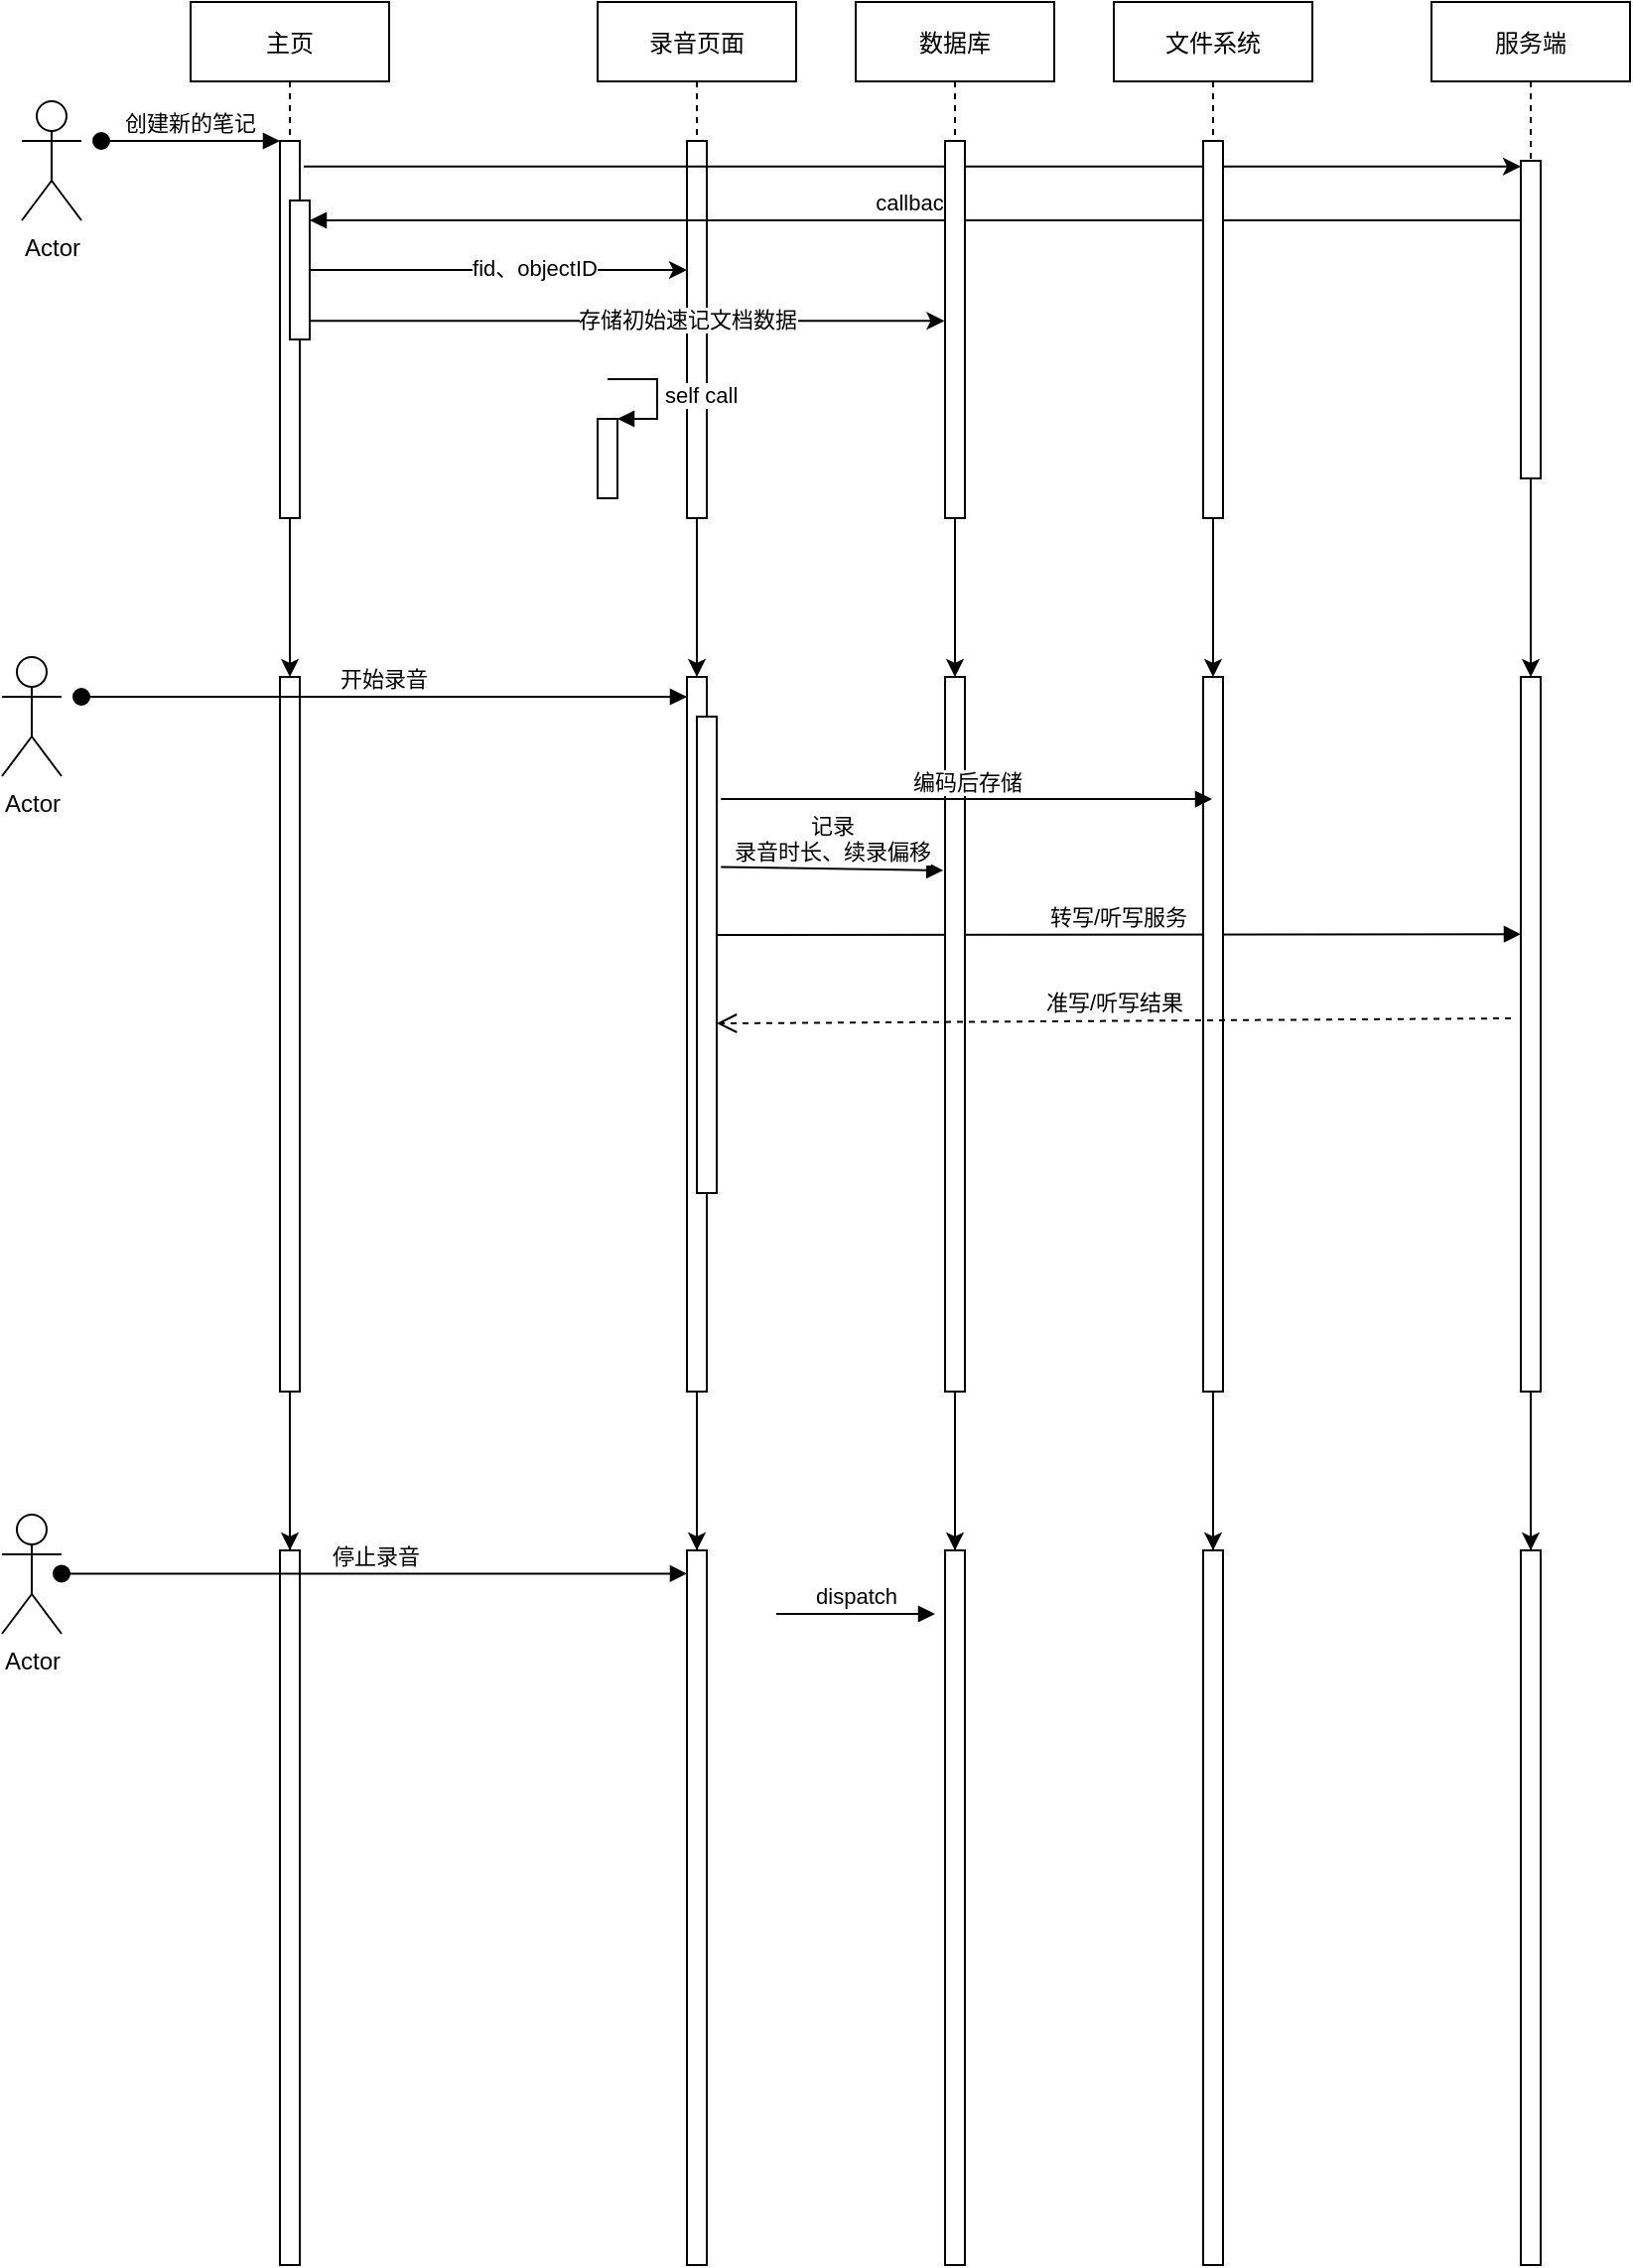 <mxfile version="14.1.1" type="github">
  <diagram id="kgpKYQtTHZ0yAKxKKP6v" name="Page-1">
    <mxGraphModel dx="2035" dy="643" grid="1" gridSize="10" guides="1" tooltips="1" connect="1" arrows="1" fold="1" page="1" pageScale="1" pageWidth="850" pageHeight="1100" math="0" shadow="0">
      <root>
        <mxCell id="0" />
        <mxCell id="1" parent="0" />
        <mxCell id="3nuBFxr9cyL0pnOWT2aG-1" value="录音页面" style="shape=umlLifeline;perimeter=lifelinePerimeter;container=1;collapsible=0;recursiveResize=0;rounded=0;shadow=0;strokeWidth=1;" parent="1" vertex="1">
          <mxGeometry x="120" y="80" width="100" height="890" as="geometry" />
        </mxCell>
        <mxCell id="lska-nqNR5aCgoqL8xmS-30" value="" style="edgeStyle=orthogonalEdgeStyle;rounded=0;orthogonalLoop=1;jettySize=auto;html=1;" edge="1" parent="3nuBFxr9cyL0pnOWT2aG-1" source="3nuBFxr9cyL0pnOWT2aG-2" target="lska-nqNR5aCgoqL8xmS-29">
          <mxGeometry relative="1" as="geometry" />
        </mxCell>
        <mxCell id="3nuBFxr9cyL0pnOWT2aG-2" value="" style="points=[];perimeter=orthogonalPerimeter;rounded=0;shadow=0;strokeWidth=1;" parent="3nuBFxr9cyL0pnOWT2aG-1" vertex="1">
          <mxGeometry x="45" y="70" width="10" height="190" as="geometry" />
        </mxCell>
        <mxCell id="lska-nqNR5aCgoqL8xmS-64" value="" style="edgeStyle=orthogonalEdgeStyle;rounded=0;orthogonalLoop=1;jettySize=auto;html=1;" edge="1" parent="3nuBFxr9cyL0pnOWT2aG-1" source="lska-nqNR5aCgoqL8xmS-29" target="lska-nqNR5aCgoqL8xmS-63">
          <mxGeometry relative="1" as="geometry" />
        </mxCell>
        <mxCell id="lska-nqNR5aCgoqL8xmS-29" value="" style="points=[];perimeter=orthogonalPerimeter;rounded=0;shadow=0;strokeWidth=1;" vertex="1" parent="3nuBFxr9cyL0pnOWT2aG-1">
          <mxGeometry x="45" y="340" width="10" height="360" as="geometry" />
        </mxCell>
        <mxCell id="lska-nqNR5aCgoqL8xmS-37" value="" style="points=[];perimeter=orthogonalPerimeter;rounded=0;shadow=0;strokeWidth=1;" vertex="1" parent="3nuBFxr9cyL0pnOWT2aG-1">
          <mxGeometry x="50" y="360" width="10" height="240" as="geometry" />
        </mxCell>
        <mxCell id="lska-nqNR5aCgoqL8xmS-57" value="转写/听写服务" style="html=1;verticalAlign=bottom;endArrow=block;entryX=0;entryY=0.36;entryDx=0;entryDy=0;entryPerimeter=0;" edge="1" parent="3nuBFxr9cyL0pnOWT2aG-1" target="lska-nqNR5aCgoqL8xmS-35">
          <mxGeometry width="80" relative="1" as="geometry">
            <mxPoint x="60" y="470" as="sourcePoint" />
            <mxPoint x="140" y="470" as="targetPoint" />
          </mxGeometry>
        </mxCell>
        <mxCell id="lska-nqNR5aCgoqL8xmS-63" value="" style="points=[];perimeter=orthogonalPerimeter;rounded=0;shadow=0;strokeWidth=1;" vertex="1" parent="3nuBFxr9cyL0pnOWT2aG-1">
          <mxGeometry x="45" y="780" width="10" height="360" as="geometry" />
        </mxCell>
        <mxCell id="3nuBFxr9cyL0pnOWT2aG-5" value="服务端" style="shape=umlLifeline;perimeter=lifelinePerimeter;container=1;collapsible=0;recursiveResize=0;rounded=0;shadow=0;strokeWidth=1;" parent="1" vertex="1">
          <mxGeometry x="540" y="80" width="100" height="890" as="geometry" />
        </mxCell>
        <mxCell id="lska-nqNR5aCgoqL8xmS-36" value="" style="edgeStyle=orthogonalEdgeStyle;rounded=0;orthogonalLoop=1;jettySize=auto;html=1;" edge="1" parent="3nuBFxr9cyL0pnOWT2aG-5" source="3nuBFxr9cyL0pnOWT2aG-6" target="lska-nqNR5aCgoqL8xmS-35">
          <mxGeometry relative="1" as="geometry" />
        </mxCell>
        <mxCell id="3nuBFxr9cyL0pnOWT2aG-6" value="" style="points=[];perimeter=orthogonalPerimeter;rounded=0;shadow=0;strokeWidth=1;" parent="3nuBFxr9cyL0pnOWT2aG-5" vertex="1">
          <mxGeometry x="45" y="80" width="10" height="160" as="geometry" />
        </mxCell>
        <mxCell id="lska-nqNR5aCgoqL8xmS-70" value="" style="edgeStyle=orthogonalEdgeStyle;rounded=0;orthogonalLoop=1;jettySize=auto;html=1;" edge="1" parent="3nuBFxr9cyL0pnOWT2aG-5" source="lska-nqNR5aCgoqL8xmS-35" target="lska-nqNR5aCgoqL8xmS-69">
          <mxGeometry relative="1" as="geometry" />
        </mxCell>
        <mxCell id="lska-nqNR5aCgoqL8xmS-35" value="" style="points=[];perimeter=orthogonalPerimeter;rounded=0;shadow=0;strokeWidth=1;" vertex="1" parent="3nuBFxr9cyL0pnOWT2aG-5">
          <mxGeometry x="45" y="340" width="10" height="360" as="geometry" />
        </mxCell>
        <mxCell id="lska-nqNR5aCgoqL8xmS-69" value="" style="points=[];perimeter=orthogonalPerimeter;rounded=0;shadow=0;strokeWidth=1;" vertex="1" parent="3nuBFxr9cyL0pnOWT2aG-5">
          <mxGeometry x="45" y="780" width="10" height="360" as="geometry" />
        </mxCell>
        <mxCell id="3nuBFxr9cyL0pnOWT2aG-9" value="callback" style="verticalAlign=bottom;endArrow=block;shadow=0;strokeWidth=1;" parent="1" source="3nuBFxr9cyL0pnOWT2aG-6" target="lska-nqNR5aCgoqL8xmS-7" edge="1">
          <mxGeometry relative="1" as="geometry">
            <mxPoint x="240" y="200" as="sourcePoint" />
            <mxPoint x="180" y="200" as="targetPoint" />
            <Array as="points">
              <mxPoint x="280" y="190" />
            </Array>
          </mxGeometry>
        </mxCell>
        <mxCell id="lska-nqNR5aCgoqL8xmS-1" value="主页" style="shape=umlLifeline;perimeter=lifelinePerimeter;container=1;collapsible=0;recursiveResize=0;rounded=0;shadow=0;strokeWidth=1;" vertex="1" parent="1">
          <mxGeometry x="-85" y="80" width="100" height="900" as="geometry" />
        </mxCell>
        <mxCell id="lska-nqNR5aCgoqL8xmS-28" value="" style="edgeStyle=orthogonalEdgeStyle;rounded=0;orthogonalLoop=1;jettySize=auto;html=1;" edge="1" parent="lska-nqNR5aCgoqL8xmS-1" source="lska-nqNR5aCgoqL8xmS-2" target="lska-nqNR5aCgoqL8xmS-27">
          <mxGeometry relative="1" as="geometry" />
        </mxCell>
        <mxCell id="lska-nqNR5aCgoqL8xmS-2" value="" style="points=[];perimeter=orthogonalPerimeter;rounded=0;shadow=0;strokeWidth=1;" vertex="1" parent="lska-nqNR5aCgoqL8xmS-1">
          <mxGeometry x="45" y="70" width="10" height="190" as="geometry" />
        </mxCell>
        <mxCell id="lska-nqNR5aCgoqL8xmS-3" value="创建新的笔记" style="verticalAlign=bottom;startArrow=oval;endArrow=block;startSize=8;shadow=0;strokeWidth=1;" edge="1" parent="lska-nqNR5aCgoqL8xmS-1" target="lska-nqNR5aCgoqL8xmS-2">
          <mxGeometry relative="1" as="geometry">
            <mxPoint x="-45" y="70" as="sourcePoint" />
          </mxGeometry>
        </mxCell>
        <mxCell id="lska-nqNR5aCgoqL8xmS-62" value="" style="edgeStyle=orthogonalEdgeStyle;rounded=0;orthogonalLoop=1;jettySize=auto;html=1;" edge="1" parent="lska-nqNR5aCgoqL8xmS-1" source="lska-nqNR5aCgoqL8xmS-27" target="lska-nqNR5aCgoqL8xmS-61">
          <mxGeometry relative="1" as="geometry" />
        </mxCell>
        <mxCell id="lska-nqNR5aCgoqL8xmS-27" value="" style="points=[];perimeter=orthogonalPerimeter;rounded=0;shadow=0;strokeWidth=1;" vertex="1" parent="lska-nqNR5aCgoqL8xmS-1">
          <mxGeometry x="45" y="340" width="10" height="360" as="geometry" />
        </mxCell>
        <mxCell id="lska-nqNR5aCgoqL8xmS-61" value="" style="points=[];perimeter=orthogonalPerimeter;rounded=0;shadow=0;strokeWidth=1;" vertex="1" parent="lska-nqNR5aCgoqL8xmS-1">
          <mxGeometry x="45" y="780" width="10" height="360" as="geometry" />
        </mxCell>
        <mxCell id="lska-nqNR5aCgoqL8xmS-6" value="" style="endArrow=classic;html=1;exitX=1.2;exitY=0.068;exitDx=0;exitDy=0;exitPerimeter=0;" edge="1" parent="1" source="lska-nqNR5aCgoqL8xmS-2" target="3nuBFxr9cyL0pnOWT2aG-6">
          <mxGeometry width="50" height="50" relative="1" as="geometry">
            <mxPoint x="230" y="280" as="sourcePoint" />
            <mxPoint x="280" y="230" as="targetPoint" />
          </mxGeometry>
        </mxCell>
        <mxCell id="lska-nqNR5aCgoqL8xmS-7" value="" style="points=[];perimeter=orthogonalPerimeter;rounded=0;shadow=0;strokeWidth=1;" vertex="1" parent="1">
          <mxGeometry x="-35" y="180" width="10" height="70" as="geometry" />
        </mxCell>
        <mxCell id="lska-nqNR5aCgoqL8xmS-11" value="" style="endArrow=classic;html=1;" edge="1" parent="1">
          <mxGeometry width="50" height="50" relative="1" as="geometry">
            <mxPoint x="-25" y="215" as="sourcePoint" />
            <mxPoint x="165" y="215" as="targetPoint" />
          </mxGeometry>
        </mxCell>
        <mxCell id="lska-nqNR5aCgoqL8xmS-14" value="fid、objectID" style="edgeLabel;html=1;align=center;verticalAlign=middle;resizable=0;points=[];" vertex="1" connectable="0" parent="lska-nqNR5aCgoqL8xmS-11">
          <mxGeometry x="0.188" y="1" relative="1" as="geometry">
            <mxPoint as="offset" />
          </mxGeometry>
        </mxCell>
        <mxCell id="lska-nqNR5aCgoqL8xmS-15" value="文件系统" style="shape=umlLifeline;perimeter=lifelinePerimeter;container=1;collapsible=0;recursiveResize=0;rounded=0;shadow=0;strokeWidth=1;" vertex="1" parent="1">
          <mxGeometry x="380" y="80" width="100" height="890" as="geometry" />
        </mxCell>
        <mxCell id="lska-nqNR5aCgoqL8xmS-34" value="" style="edgeStyle=orthogonalEdgeStyle;rounded=0;orthogonalLoop=1;jettySize=auto;html=1;" edge="1" parent="lska-nqNR5aCgoqL8xmS-15" source="lska-nqNR5aCgoqL8xmS-16" target="lska-nqNR5aCgoqL8xmS-33">
          <mxGeometry relative="1" as="geometry" />
        </mxCell>
        <mxCell id="lska-nqNR5aCgoqL8xmS-16" value="" style="points=[];perimeter=orthogonalPerimeter;rounded=0;shadow=0;strokeWidth=1;" vertex="1" parent="lska-nqNR5aCgoqL8xmS-15">
          <mxGeometry x="45" y="70" width="10" height="190" as="geometry" />
        </mxCell>
        <mxCell id="lska-nqNR5aCgoqL8xmS-68" value="" style="edgeStyle=orthogonalEdgeStyle;rounded=0;orthogonalLoop=1;jettySize=auto;html=1;" edge="1" parent="lska-nqNR5aCgoqL8xmS-15" source="lska-nqNR5aCgoqL8xmS-33" target="lska-nqNR5aCgoqL8xmS-67">
          <mxGeometry relative="1" as="geometry" />
        </mxCell>
        <mxCell id="lska-nqNR5aCgoqL8xmS-33" value="" style="points=[];perimeter=orthogonalPerimeter;rounded=0;shadow=0;strokeWidth=1;" vertex="1" parent="lska-nqNR5aCgoqL8xmS-15">
          <mxGeometry x="45" y="340" width="10" height="360" as="geometry" />
        </mxCell>
        <mxCell id="lska-nqNR5aCgoqL8xmS-67" value="" style="points=[];perimeter=orthogonalPerimeter;rounded=0;shadow=0;strokeWidth=1;" vertex="1" parent="lska-nqNR5aCgoqL8xmS-15">
          <mxGeometry x="45" y="780" width="10" height="360" as="geometry" />
        </mxCell>
        <mxCell id="lska-nqNR5aCgoqL8xmS-17" value="数据库" style="shape=umlLifeline;perimeter=lifelinePerimeter;container=1;collapsible=0;recursiveResize=0;rounded=0;shadow=0;strokeWidth=1;" vertex="1" parent="1">
          <mxGeometry x="250" y="80" width="100" height="890" as="geometry" />
        </mxCell>
        <mxCell id="lska-nqNR5aCgoqL8xmS-32" value="" style="edgeStyle=orthogonalEdgeStyle;rounded=0;orthogonalLoop=1;jettySize=auto;html=1;" edge="1" parent="lska-nqNR5aCgoqL8xmS-17" source="lska-nqNR5aCgoqL8xmS-18" target="lska-nqNR5aCgoqL8xmS-31">
          <mxGeometry relative="1" as="geometry" />
        </mxCell>
        <mxCell id="lska-nqNR5aCgoqL8xmS-18" value="" style="points=[];perimeter=orthogonalPerimeter;rounded=0;shadow=0;strokeWidth=1;" vertex="1" parent="lska-nqNR5aCgoqL8xmS-17">
          <mxGeometry x="45" y="70" width="10" height="190" as="geometry" />
        </mxCell>
        <mxCell id="lska-nqNR5aCgoqL8xmS-66" value="" style="edgeStyle=orthogonalEdgeStyle;rounded=0;orthogonalLoop=1;jettySize=auto;html=1;" edge="1" parent="lska-nqNR5aCgoqL8xmS-17" source="lska-nqNR5aCgoqL8xmS-31" target="lska-nqNR5aCgoqL8xmS-65">
          <mxGeometry relative="1" as="geometry" />
        </mxCell>
        <mxCell id="lska-nqNR5aCgoqL8xmS-31" value="" style="points=[];perimeter=orthogonalPerimeter;rounded=0;shadow=0;strokeWidth=1;" vertex="1" parent="lska-nqNR5aCgoqL8xmS-17">
          <mxGeometry x="45" y="340" width="10" height="360" as="geometry" />
        </mxCell>
        <mxCell id="lska-nqNR5aCgoqL8xmS-65" value="" style="points=[];perimeter=orthogonalPerimeter;rounded=0;shadow=0;strokeWidth=1;" vertex="1" parent="lska-nqNR5aCgoqL8xmS-17">
          <mxGeometry x="45" y="780" width="10" height="360" as="geometry" />
        </mxCell>
        <mxCell id="lska-nqNR5aCgoqL8xmS-19" value="" style="endArrow=classic;html=1;entryX=-0.029;entryY=0.477;entryDx=0;entryDy=0;entryPerimeter=0;" edge="1" parent="1" source="lska-nqNR5aCgoqL8xmS-7" target="lska-nqNR5aCgoqL8xmS-18">
          <mxGeometry width="50" height="50" relative="1" as="geometry">
            <mxPoint x="175" y="239.43" as="sourcePoint" />
            <mxPoint x="290" y="239.43" as="targetPoint" />
          </mxGeometry>
        </mxCell>
        <mxCell id="lska-nqNR5aCgoqL8xmS-20" value="存储初始速记文档数据" style="edgeLabel;html=1;align=center;verticalAlign=middle;resizable=0;points=[];" vertex="1" connectable="0" parent="lska-nqNR5aCgoqL8xmS-19">
          <mxGeometry x="0.188" y="1" relative="1" as="geometry">
            <mxPoint as="offset" />
          </mxGeometry>
        </mxCell>
        <mxCell id="lska-nqNR5aCgoqL8xmS-21" value="开始录音" style="verticalAlign=bottom;startArrow=oval;endArrow=block;startSize=8;shadow=0;strokeWidth=1;" edge="1" parent="1" target="lska-nqNR5aCgoqL8xmS-29">
          <mxGeometry relative="1" as="geometry">
            <mxPoint x="-140" y="430" as="sourcePoint" />
            <mxPoint x="164.43" y="430.15" as="targetPoint" />
          </mxGeometry>
        </mxCell>
        <mxCell id="lska-nqNR5aCgoqL8xmS-38" value="Actor" style="shape=umlActor;verticalLabelPosition=bottom;verticalAlign=top;html=1;" vertex="1" parent="1">
          <mxGeometry x="-170" y="130" width="30" height="60" as="geometry" />
        </mxCell>
        <mxCell id="lska-nqNR5aCgoqL8xmS-39" value="Actor" style="shape=umlActor;verticalLabelPosition=bottom;verticalAlign=top;html=1;" vertex="1" parent="1">
          <mxGeometry x="-180" y="410" width="30" height="60" as="geometry" />
        </mxCell>
        <mxCell id="lska-nqNR5aCgoqL8xmS-40" value="" style="html=1;points=[];perimeter=orthogonalPerimeter;" vertex="1" parent="1">
          <mxGeometry x="120" y="290" width="10" height="40" as="geometry" />
        </mxCell>
        <mxCell id="lska-nqNR5aCgoqL8xmS-41" value="self call" style="edgeStyle=orthogonalEdgeStyle;html=1;align=left;spacingLeft=2;endArrow=block;rounded=0;entryX=1;entryY=0;" edge="1" target="lska-nqNR5aCgoqL8xmS-40" parent="1">
          <mxGeometry relative="1" as="geometry">
            <mxPoint x="125" y="270" as="sourcePoint" />
            <Array as="points">
              <mxPoint x="150" y="270" />
            </Array>
          </mxGeometry>
        </mxCell>
        <mxCell id="lska-nqNR5aCgoqL8xmS-47" value="编码后存储" style="html=1;verticalAlign=bottom;endArrow=block;exitX=1.214;exitY=0.173;exitDx=0;exitDy=0;exitPerimeter=0;" edge="1" parent="1" source="lska-nqNR5aCgoqL8xmS-37" target="lska-nqNR5aCgoqL8xmS-15">
          <mxGeometry width="80" relative="1" as="geometry">
            <mxPoint x="230" y="461" as="sourcePoint" />
            <mxPoint x="255" y="460" as="targetPoint" />
          </mxGeometry>
        </mxCell>
        <mxCell id="lska-nqNR5aCgoqL8xmS-48" value="" style="points=[];perimeter=orthogonalPerimeter;rounded=0;shadow=0;strokeWidth=1;" vertex="1" parent="1">
          <mxGeometry x="-35" y="180" width="10" height="70" as="geometry" />
        </mxCell>
        <mxCell id="lska-nqNR5aCgoqL8xmS-49" value="&lt;font style=&quot;font-size: 11px&quot;&gt;记录&lt;br&gt;录音时长、续录偏移&lt;/font&gt;" style="html=1;verticalAlign=bottom;endArrow=block;exitX=1.214;exitY=0.406;exitDx=0;exitDy=0;exitPerimeter=0;entryX=-0.086;entryY=0.371;entryDx=0;entryDy=0;entryPerimeter=0;" edge="1" parent="1">
          <mxGeometry width="80" relative="1" as="geometry">
            <mxPoint x="182.14" y="515.72" as="sourcePoint" />
            <mxPoint x="294.14" y="517.49" as="targetPoint" />
          </mxGeometry>
        </mxCell>
        <mxCell id="lska-nqNR5aCgoqL8xmS-53" value="dispatch" style="html=1;verticalAlign=bottom;endArrow=block;" edge="1" parent="1">
          <mxGeometry width="80" relative="1" as="geometry">
            <mxPoint x="210" y="892" as="sourcePoint" />
            <mxPoint x="290" y="892" as="targetPoint" />
          </mxGeometry>
        </mxCell>
        <mxCell id="lska-nqNR5aCgoqL8xmS-52" value="Actor" style="shape=umlActor;verticalLabelPosition=bottom;verticalAlign=top;html=1;" vertex="1" parent="1">
          <mxGeometry x="-180" y="842" width="30" height="60" as="geometry" />
        </mxCell>
        <mxCell id="lska-nqNR5aCgoqL8xmS-60" value="准写/听写结果" style="html=1;verticalAlign=bottom;endArrow=open;dashed=1;endSize=8;entryX=1;entryY=0.644;entryDx=0;entryDy=0;entryPerimeter=0;" edge="1" parent="1" target="lska-nqNR5aCgoqL8xmS-37">
          <mxGeometry relative="1" as="geometry">
            <mxPoint x="580" y="592" as="sourcePoint" />
            <mxPoint x="180" y="589.02" as="targetPoint" />
          </mxGeometry>
        </mxCell>
        <mxCell id="lska-nqNR5aCgoqL8xmS-71" value="停止录音" style="html=1;verticalAlign=bottom;startArrow=oval;startFill=1;endArrow=block;startSize=8;" edge="1" parent="1" target="lska-nqNR5aCgoqL8xmS-63">
          <mxGeometry width="60" relative="1" as="geometry">
            <mxPoint x="-150" y="871.71" as="sourcePoint" />
            <mxPoint x="170" y="872" as="targetPoint" />
          </mxGeometry>
        </mxCell>
      </root>
    </mxGraphModel>
  </diagram>
</mxfile>

